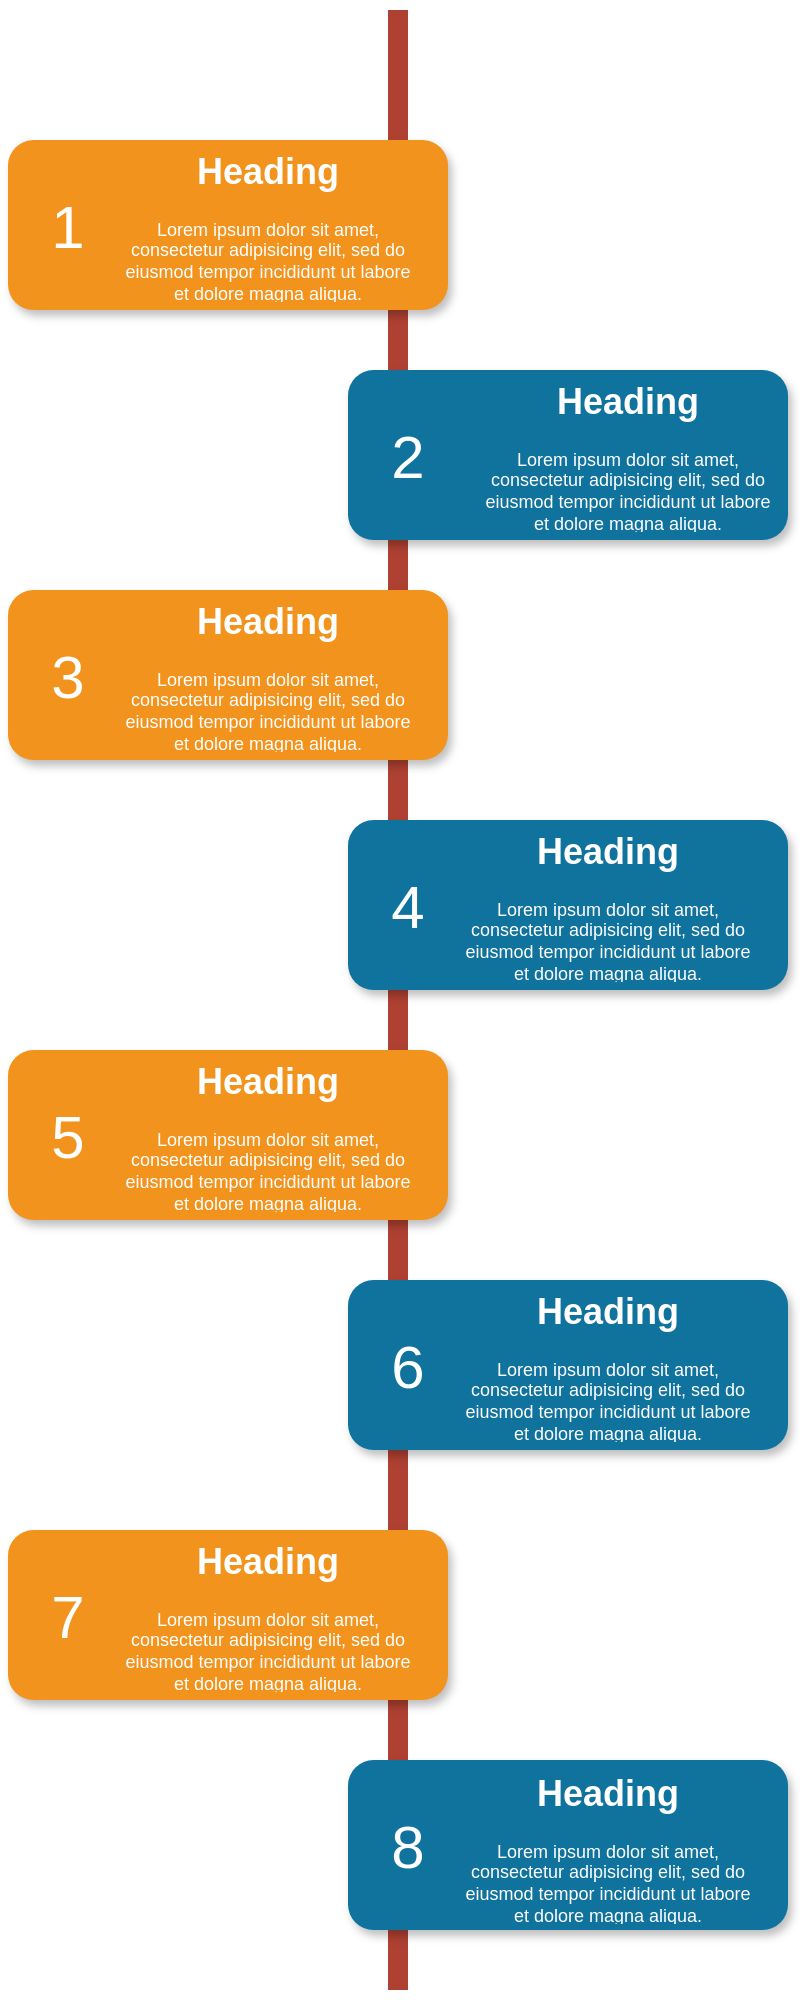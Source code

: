 <mxfile version="20.0.3" type="github" pages="2">
  <diagram id="hvnbycpErKgsuc5wg75p" name="Page-1">
    <mxGraphModel dx="1198" dy="727" grid="1" gridSize="10" guides="1" tooltips="1" connect="1" arrows="1" fold="1" page="1" pageScale="1" pageWidth="850" pageHeight="1100" math="0" shadow="0">
      <root>
        <mxCell id="0" />
        <mxCell id="1" parent="0" />
        <mxCell id="R9oLo-mkkq91ETubRvnD-2" value="" style="line;strokeWidth=10;direction=south;html=1;fillColor=none;fontSize=13;fontColor=#000000;align=center;strokeColor=#AE4132;" vertex="1" parent="1">
          <mxGeometry x="620" y="260" width="10" height="990" as="geometry" />
        </mxCell>
        <mxCell id="R9oLo-mkkq91ETubRvnD-3" value="" style="rounded=1;whiteSpace=wrap;html=1;strokeColor=none;strokeWidth=1;fillColor=#F2931E;fontSize=13;fontColor=#FFFFFF;align=center;gradientColor=none;gradientDirection=east;verticalAlign=top;shadow=1;" vertex="1" parent="1">
          <mxGeometry x="430" y="325" width="220" height="85" as="geometry" />
        </mxCell>
        <mxCell id="R9oLo-mkkq91ETubRvnD-4" value="1" style="text;html=1;strokeColor=none;fillColor=none;align=center;verticalAlign=middle;whiteSpace=wrap;fontSize=30;fontColor=#FFFFFF;" vertex="1" parent="1">
          <mxGeometry x="440" y="358" width="40" height="20" as="geometry" />
        </mxCell>
        <mxCell id="R9oLo-mkkq91ETubRvnD-5" value="" style="rounded=1;whiteSpace=wrap;html=1;strokeColor=none;strokeWidth=1;fillColor=#10739E;fontSize=13;fontColor=#FFFFFF;align=center;gradientColor=none;gradientDirection=east;verticalAlign=top;shadow=1;" vertex="1" parent="1">
          <mxGeometry x="600" y="440" width="220" height="85" as="geometry" />
        </mxCell>
        <mxCell id="R9oLo-mkkq91ETubRvnD-6" value="2" style="text;html=1;strokeColor=none;fillColor=none;align=center;verticalAlign=middle;whiteSpace=wrap;fontSize=30;fontColor=#FFFFFF;" vertex="1" parent="1">
          <mxGeometry x="610" y="473" width="40" height="20" as="geometry" />
        </mxCell>
        <mxCell id="R9oLo-mkkq91ETubRvnD-7" value="" style="rounded=1;whiteSpace=wrap;html=1;strokeColor=none;strokeWidth=1;fillColor=#F2931E;fontSize=13;fontColor=#FFFFFF;align=center;gradientColor=none;gradientDirection=east;verticalAlign=top;shadow=1;" vertex="1" parent="1">
          <mxGeometry x="430" y="550" width="220" height="85" as="geometry" />
        </mxCell>
        <mxCell id="R9oLo-mkkq91ETubRvnD-8" value="3" style="text;html=1;strokeColor=none;fillColor=none;align=center;verticalAlign=middle;whiteSpace=wrap;fontSize=30;fontColor=#FFFFFF;" vertex="1" parent="1">
          <mxGeometry x="440" y="583" width="40" height="20" as="geometry" />
        </mxCell>
        <mxCell id="R9oLo-mkkq91ETubRvnD-9" value="" style="rounded=1;whiteSpace=wrap;html=1;strokeColor=none;strokeWidth=1;fillColor=#10739E;fontSize=13;fontColor=#FFFFFF;align=center;gradientColor=none;gradientDirection=east;verticalAlign=top;shadow=1;" vertex="1" parent="1">
          <mxGeometry x="600" y="665" width="220" height="85" as="geometry" />
        </mxCell>
        <mxCell id="R9oLo-mkkq91ETubRvnD-10" value="4" style="text;html=1;strokeColor=none;fillColor=none;align=center;verticalAlign=middle;whiteSpace=wrap;fontSize=30;fontColor=#FFFFFF;" vertex="1" parent="1">
          <mxGeometry x="610" y="698" width="40" height="20" as="geometry" />
        </mxCell>
        <mxCell id="R9oLo-mkkq91ETubRvnD-11" value="" style="rounded=1;whiteSpace=wrap;html=1;strokeColor=none;strokeWidth=1;fillColor=#F2931E;fontSize=13;fontColor=#FFFFFF;align=center;gradientColor=none;gradientDirection=east;verticalAlign=top;shadow=1;" vertex="1" parent="1">
          <mxGeometry x="430" y="780" width="220" height="85" as="geometry" />
        </mxCell>
        <mxCell id="R9oLo-mkkq91ETubRvnD-12" value="5" style="text;html=1;strokeColor=none;fillColor=none;align=center;verticalAlign=middle;whiteSpace=wrap;fontSize=30;fontColor=#FFFFFF;" vertex="1" parent="1">
          <mxGeometry x="440" y="813" width="40" height="20" as="geometry" />
        </mxCell>
        <mxCell id="R9oLo-mkkq91ETubRvnD-13" value="" style="rounded=1;whiteSpace=wrap;html=1;strokeColor=none;strokeWidth=1;fillColor=#10739E;fontSize=13;fontColor=#FFFFFF;align=center;gradientColor=none;gradientDirection=east;verticalAlign=top;shadow=1;" vertex="1" parent="1">
          <mxGeometry x="600" y="895" width="220" height="85" as="geometry" />
        </mxCell>
        <mxCell id="R9oLo-mkkq91ETubRvnD-14" value="6" style="text;html=1;strokeColor=none;fillColor=none;align=center;verticalAlign=middle;whiteSpace=wrap;fontSize=30;fontColor=#FFFFFF;" vertex="1" parent="1">
          <mxGeometry x="610" y="928" width="40" height="20" as="geometry" />
        </mxCell>
        <mxCell id="R9oLo-mkkq91ETubRvnD-15" value="" style="rounded=1;whiteSpace=wrap;html=1;strokeColor=none;strokeWidth=1;fillColor=#F2931E;fontSize=13;fontColor=#FFFFFF;align=center;gradientColor=none;gradientDirection=east;verticalAlign=top;shadow=1;" vertex="1" parent="1">
          <mxGeometry x="430" y="1020" width="220" height="85" as="geometry" />
        </mxCell>
        <mxCell id="R9oLo-mkkq91ETubRvnD-16" value="7" style="text;html=1;strokeColor=none;fillColor=none;align=center;verticalAlign=middle;whiteSpace=wrap;fontSize=30;fontColor=#FFFFFF;" vertex="1" parent="1">
          <mxGeometry x="440" y="1053" width="40" height="20" as="geometry" />
        </mxCell>
        <mxCell id="R9oLo-mkkq91ETubRvnD-17" value="" style="rounded=1;whiteSpace=wrap;html=1;strokeColor=none;strokeWidth=1;fillColor=#10739E;fontSize=13;fontColor=#FFFFFF;align=center;gradientColor=none;gradientDirection=east;verticalAlign=top;shadow=1;" vertex="1" parent="1">
          <mxGeometry x="600" y="1135" width="220" height="85" as="geometry" />
        </mxCell>
        <mxCell id="R9oLo-mkkq91ETubRvnD-18" value="8" style="text;html=1;strokeColor=none;fillColor=none;align=center;verticalAlign=middle;whiteSpace=wrap;fontSize=30;fontColor=#FFFFFF;" vertex="1" parent="1">
          <mxGeometry x="610" y="1168" width="40" height="20" as="geometry" />
        </mxCell>
        <mxCell id="R9oLo-mkkq91ETubRvnD-19" value="&lt;h1&gt;Heading&lt;/h1&gt;&lt;p&gt;Lorem ipsum dolor sit amet, consectetur adipisicing elit, sed do eiusmod tempor incididunt ut labore et dolore magna aliqua.&lt;/p&gt;" style="text;html=1;spacing=5;spacingTop=-20;whiteSpace=wrap;overflow=hidden;strokeColor=none;strokeWidth=4;fillColor=none;gradientColor=#007FFF;fontSize=9;fontColor=#FFFFFF;align=center;" vertex="1" parent="1">
          <mxGeometry x="480" y="329" width="160" height="77" as="geometry" />
        </mxCell>
        <mxCell id="R9oLo-mkkq91ETubRvnD-20" value="&lt;h1&gt;Heading&lt;/h1&gt;&lt;p&gt;Lorem ipsum dolor sit amet, consectetur adipisicing elit, sed do eiusmod tempor incididunt ut labore et dolore magna aliqua.&lt;/p&gt;" style="text;html=1;spacing=5;spacingTop=-20;whiteSpace=wrap;overflow=hidden;strokeColor=none;strokeWidth=4;fillColor=none;gradientColor=#007FFF;fontSize=9;fontColor=#FFFFFF;align=center;" vertex="1" parent="1">
          <mxGeometry x="660" y="444" width="160" height="77" as="geometry" />
        </mxCell>
        <mxCell id="R9oLo-mkkq91ETubRvnD-21" value="&lt;h1&gt;Heading&lt;/h1&gt;&lt;p&gt;Lorem ipsum dolor sit amet, consectetur adipisicing elit, sed do eiusmod tempor incididunt ut labore et dolore magna aliqua.&lt;/p&gt;" style="text;html=1;spacing=5;spacingTop=-20;whiteSpace=wrap;overflow=hidden;strokeColor=none;strokeWidth=4;fillColor=none;gradientColor=#007FFF;fontSize=9;fontColor=#FFFFFF;align=center;" vertex="1" parent="1">
          <mxGeometry x="480" y="554" width="160" height="77" as="geometry" />
        </mxCell>
        <mxCell id="R9oLo-mkkq91ETubRvnD-22" value="&lt;h1&gt;Heading&lt;/h1&gt;&lt;p&gt;Lorem ipsum dolor sit amet, consectetur adipisicing elit, sed do eiusmod tempor incididunt ut labore et dolore magna aliqua.&lt;/p&gt;" style="text;html=1;spacing=5;spacingTop=-20;whiteSpace=wrap;overflow=hidden;strokeColor=none;strokeWidth=4;fillColor=none;gradientColor=#007FFF;fontSize=9;fontColor=#FFFFFF;align=center;" vertex="1" parent="1">
          <mxGeometry x="650" y="669" width="160" height="77" as="geometry" />
        </mxCell>
        <mxCell id="R9oLo-mkkq91ETubRvnD-23" value="&lt;h1&gt;Heading&lt;/h1&gt;&lt;p&gt;Lorem ipsum dolor sit amet, consectetur adipisicing elit, sed do eiusmod tempor incididunt ut labore et dolore magna aliqua.&lt;/p&gt;" style="text;html=1;spacing=5;spacingTop=-20;whiteSpace=wrap;overflow=hidden;strokeColor=none;strokeWidth=4;fillColor=none;gradientColor=#007FFF;fontSize=9;fontColor=#FFFFFF;align=center;" vertex="1" parent="1">
          <mxGeometry x="480" y="784" width="160" height="77" as="geometry" />
        </mxCell>
        <mxCell id="R9oLo-mkkq91ETubRvnD-24" value="&lt;h1&gt;Heading&lt;/h1&gt;&lt;p&gt;Lorem ipsum dolor sit amet, consectetur adipisicing elit, sed do eiusmod tempor incididunt ut labore et dolore magna aliqua.&lt;/p&gt;" style="text;html=1;spacing=5;spacingTop=-20;whiteSpace=wrap;overflow=hidden;strokeColor=none;strokeWidth=4;fillColor=none;gradientColor=#007FFF;fontSize=9;fontColor=#FFFFFF;align=center;" vertex="1" parent="1">
          <mxGeometry x="650" y="899" width="160" height="77" as="geometry" />
        </mxCell>
        <mxCell id="R9oLo-mkkq91ETubRvnD-25" value="&lt;h1&gt;Heading&lt;/h1&gt;&lt;p&gt;Lorem ipsum dolor sit amet, consectetur adipisicing elit, sed do eiusmod tempor incididunt ut labore et dolore magna aliqua.&lt;/p&gt;" style="text;html=1;spacing=5;spacingTop=-20;whiteSpace=wrap;overflow=hidden;strokeColor=none;strokeWidth=4;fillColor=none;gradientColor=#007FFF;fontSize=9;fontColor=#FFFFFF;align=center;" vertex="1" parent="1">
          <mxGeometry x="480" y="1024" width="160" height="77" as="geometry" />
        </mxCell>
        <mxCell id="R9oLo-mkkq91ETubRvnD-26" value="&lt;h1&gt;Heading&lt;/h1&gt;&lt;p&gt;Lorem ipsum dolor sit amet, consectetur adipisicing elit, sed do eiusmod tempor incididunt ut labore et dolore magna aliqua.&lt;/p&gt;" style="text;html=1;spacing=5;spacingTop=-20;whiteSpace=wrap;overflow=hidden;strokeColor=none;strokeWidth=4;fillColor=none;gradientColor=#007FFF;fontSize=9;fontColor=#FFFFFF;align=center;" vertex="1" parent="1">
          <mxGeometry x="650" y="1140" width="160" height="77" as="geometry" />
        </mxCell>
      </root>
    </mxGraphModel>
  </diagram>
  <diagram id="3av9AmncDDi42UuAQdcK" name="Page-2">
    <mxGraphModel dx="2628" dy="1955" grid="1" gridSize="10" guides="1" tooltips="1" connect="1" arrows="1" fold="1" page="1" pageScale="1" pageWidth="850" pageHeight="1100" math="0" shadow="0">
      <root>
        <mxCell id="0" />
        <mxCell id="1" parent="0" />
        <mxCell id="nfirUbUoAYjW5tZPSxkn-1" value="" style="line;strokeWidth=2;html=1;fillColor=none;fontSize=28;fontColor=#004D99;strokeColor=#004D99;sketch=0;shadow=0;" vertex="1" parent="1">
          <mxGeometry x="-170" y="170" width="1570" height="10" as="geometry" />
        </mxCell>
        <mxCell id="nfirUbUoAYjW5tZPSxkn-2" value="Stage 1" style="shape=offPageConnector;whiteSpace=wrap;html=1;fillColor=#0075E8;fontSize=15;fontColor=#FFFFFF;size=0.509;verticalAlign=top;strokeColor=none;" vertex="1" parent="1">
          <mxGeometry x="-153" y="110" width="160" height="40" as="geometry" />
        </mxCell>
        <mxCell id="nfirUbUoAYjW5tZPSxkn-3" value="&lt;span&gt;Stage 2&lt;br&gt;&lt;/span&gt;" style="shape=offPageConnector;whiteSpace=wrap;html=1;fillColor=#0075E8;fontSize=15;fontColor=#FFFFFF;size=0.509;verticalAlign=top;strokeColor=none;" vertex="1" parent="1">
          <mxGeometry x="74" y="110" width="160" height="40" as="geometry" />
        </mxCell>
        <mxCell id="nfirUbUoAYjW5tZPSxkn-6" value="" style="ellipse;whiteSpace=wrap;html=1;fillColor=#61BAFF;fontSize=28;fontColor=#004D99;strokeWidth=3;strokeColor=#004D99;" vertex="1" parent="1">
          <mxGeometry x="-83" y="165" width="20" height="20" as="geometry" />
        </mxCell>
        <mxCell id="nfirUbUoAYjW5tZPSxkn-7" value="" style="ellipse;whiteSpace=wrap;html=1;fillColor=#61BAFF;fontSize=28;fontColor=#004D99;strokeWidth=3;strokeColor=#004D99;" vertex="1" parent="1">
          <mxGeometry x="144" y="165" width="20" height="20" as="geometry" />
        </mxCell>
        <mxCell id="nfirUbUoAYjW5tZPSxkn-10" value="&lt;h1&gt;バルク製造&lt;br&gt;&lt;/h1&gt;&lt;p&gt;滅菌滅菌パウチに封緘するまでを製造 @高崎&lt;br&gt;&lt;/p&gt;" style="text;html=1;spacing=5;spacingTop=-20;whiteSpace=wrap;overflow=hidden;strokeColor=none;strokeWidth=3;fillColor=#E6E6E6;fontSize=13;fontColor=#000000;align=center;rounded=1;" vertex="1" parent="1">
          <mxGeometry x="-180" y="200" width="215" height="120" as="geometry" />
        </mxCell>
        <mxCell id="nfirUbUoAYjW5tZPSxkn-14" value="&lt;h1&gt;滅菌&lt;/h1&gt;&lt;div&gt;バルク製品の滅菌&lt;/div&gt;&lt;div&gt;＠ジャパンガス&lt;br&gt;&lt;/div&gt;" style="text;html=1;spacing=5;spacingTop=-20;whiteSpace=wrap;overflow=hidden;strokeColor=none;strokeWidth=3;fillColor=#E6E6E6;fontSize=13;fontColor=#000000;align=center;rounded=1;" vertex="1" parent="1">
          <mxGeometry x="46.5" y="200" width="215" height="120" as="geometry" />
        </mxCell>
        <mxCell id="nfirUbUoAYjW5tZPSxkn-18" value="Raw Data" style="shape=document;whiteSpace=wrap;html=1;boundedLbl=1;fontFamily=Montserrat;fontSource=https%3A%2F%2Ffonts.googleapis.com%2Fcss%3Ffamily%3DMontserrat;fontSize=16;" vertex="1" parent="1">
          <mxGeometry x="-180" y="330" width="120" height="50" as="geometry" />
        </mxCell>
        <mxCell id="nfirUbUoAYjW5tZPSxkn-19" value="Raw Data" style="shape=document;whiteSpace=wrap;html=1;boundedLbl=1;fontFamily=Montserrat;fontSource=https%3A%2F%2Ffonts.googleapis.com%2Fcss%3Ffamily%3DMontserrat;fontSize=16;" vertex="1" parent="1">
          <mxGeometry x="46.5" y="330" width="120" height="50" as="geometry" />
        </mxCell>
        <mxCell id="nfirUbUoAYjW5tZPSxkn-25" value="" style="ellipse;whiteSpace=wrap;html=1;fillColor=#61BAFF;fontSize=28;fontColor=#004D99;strokeWidth=3;strokeColor=#004D99;" vertex="1" parent="1">
          <mxGeometry x="374.5" y="165" width="20" height="20" as="geometry" />
        </mxCell>
        <mxCell id="nfirUbUoAYjW5tZPSxkn-26" value="&lt;h1&gt;アルミ包装&lt;br&gt;&lt;/h1&gt;&lt;div&gt;タイベックをさらにアルミ包装&lt;/div&gt;&lt;div&gt;＠晴海&lt;br&gt;&lt;/div&gt;" style="text;html=1;spacing=5;spacingTop=-20;whiteSpace=wrap;overflow=hidden;strokeColor=none;strokeWidth=3;fillColor=#E6E6E6;fontSize=13;fontColor=#000000;align=center;rounded=1;" vertex="1" parent="1">
          <mxGeometry x="277" y="200" width="215" height="120" as="geometry" />
        </mxCell>
        <mxCell id="nfirUbUoAYjW5tZPSxkn-27" value="Raw Data" style="shape=document;whiteSpace=wrap;html=1;boundedLbl=1;fontFamily=Montserrat;fontSource=https%3A%2F%2Ffonts.googleapis.com%2Fcss%3Ffamily%3DMontserrat;fontSize=16;" vertex="1" parent="1">
          <mxGeometry x="277" y="330" width="120" height="50" as="geometry" />
        </mxCell>
        <mxCell id="nfirUbUoAYjW5tZPSxkn-39" value="Stage 3" style="shape=offPageConnector;whiteSpace=wrap;html=1;fillColor=#0075E8;fontSize=15;fontColor=#FFFFFF;size=0.509;verticalAlign=top;strokeColor=none;" vertex="1" parent="1">
          <mxGeometry x="304.5" y="110" width="160" height="40" as="geometry" />
        </mxCell>
        <mxCell id="nfirUbUoAYjW5tZPSxkn-41" value="" style="ellipse;whiteSpace=wrap;html=1;fillColor=#61BAFF;fontSize=28;fontColor=#004D99;strokeWidth=3;strokeColor=#004D99;" vertex="1" parent="1">
          <mxGeometry x="605" y="165" width="20" height="20" as="geometry" />
        </mxCell>
        <mxCell id="nfirUbUoAYjW5tZPSxkn-42" value="&lt;h1&gt;品質試験&lt;br&gt;&lt;/h1&gt;&lt;div&gt;製品試験&lt;/div&gt;&lt;div&gt;＠東レリサーチセンター&lt;/div&gt;&lt;div&gt;@秦野研&lt;br&gt;&lt;/div&gt;" style="text;html=1;spacing=5;spacingTop=-20;whiteSpace=wrap;overflow=hidden;strokeColor=none;strokeWidth=3;fillColor=#E6E6E6;fontSize=13;fontColor=#000000;align=center;rounded=1;" vertex="1" parent="1">
          <mxGeometry x="507.5" y="200" width="215" height="120" as="geometry" />
        </mxCell>
        <mxCell id="nfirUbUoAYjW5tZPSxkn-43" value="Raw Data" style="shape=document;whiteSpace=wrap;html=1;boundedLbl=1;fontFamily=Montserrat;fontSource=https%3A%2F%2Ffonts.googleapis.com%2Fcss%3Ffamily%3DMontserrat;fontSize=16;" vertex="1" parent="1">
          <mxGeometry x="507.5" y="330" width="120" height="50" as="geometry" />
        </mxCell>
        <mxCell id="nfirUbUoAYjW5tZPSxkn-44" value="Stage 4" style="shape=offPageConnector;whiteSpace=wrap;html=1;fillColor=#0075E8;fontSize=15;fontColor=#FFFFFF;size=0.509;verticalAlign=top;strokeColor=none;" vertex="1" parent="1">
          <mxGeometry x="535" y="110" width="160" height="40" as="geometry" />
        </mxCell>
        <mxCell id="nfirUbUoAYjW5tZPSxkn-45" value="バルク製造と滅菌のデータを利用して、製造所からの出荷判定を作成する。by R&amp;amp;D" style="whiteSpace=wrap;html=1;shape=mxgraph.basic.roundRectCallout;dx=25;dy=16;size=5;boundedLbl=1;shadow=0;sketch=0;fontFamily=Montserrat;fontSource=https%3A%2F%2Ffonts.googleapis.com%2Fcss%3Ffamily%3DMontserrat;fontSize=16;" vertex="1" parent="1">
          <mxGeometry x="690" y="-20" width="220" height="120" as="geometry" />
        </mxCell>
        <mxCell id="nfirUbUoAYjW5tZPSxkn-46" value="① &lt;font data-font-src=&quot;https://fonts.googleapis.com/css?family=Montserrat&quot; style=&quot;font-size: 16px;&quot; face=&quot;Montserrat&quot;&gt;COA &lt;br&gt;&lt;/font&gt;" style="shape=document;whiteSpace=wrap;html=1;boundedLbl=1;fontFamily=Montserrat;fontSource=https%3A%2F%2Ffonts.googleapis.com%2Fcss%3Ffamily%3DMontserrat;fontSize=16;" vertex="1" parent="1">
          <mxGeometry x="840" y="-50" width="120" height="50" as="geometry" />
        </mxCell>
        <mxCell id="nfirUbUoAYjW5tZPSxkn-47" value="&lt;div&gt;①と②のCOAを合わせて、&lt;/div&gt;&lt;div&gt;治験品の出荷判定を行う。&lt;/div&gt;&lt;div&gt;by QA&lt;br&gt;&lt;/div&gt;" style="whiteSpace=wrap;html=1;shape=mxgraph.basic.roundRectCallout;dx=25;dy=16;size=5;boundedLbl=1;shadow=0;sketch=0;fontFamily=Montserrat;fontSource=https%3A%2F%2Ffonts.googleapis.com%2Fcss%3Ffamily%3DMontserrat;fontSize=16;" vertex="1" parent="1">
          <mxGeometry x="1040" y="-20" width="220" height="120" as="geometry" />
        </mxCell>
        <mxCell id="nfirUbUoAYjW5tZPSxkn-8" value="" style="ellipse;whiteSpace=wrap;html=1;fillColor=#61BAFF;fontSize=28;fontColor=#004D99;strokeWidth=3;strokeColor=#004D99;" vertex="1" parent="1">
          <mxGeometry x="838" y="165" width="20" height="20" as="geometry" />
        </mxCell>
        <mxCell id="nfirUbUoAYjW5tZPSxkn-9" value="" style="ellipse;whiteSpace=wrap;html=1;fillColor=#61BAFF;fontSize=28;fontColor=#004D99;strokeWidth=3;strokeColor=#004D99;" vertex="1" parent="1">
          <mxGeometry x="1065" y="165" width="20" height="20" as="geometry" />
        </mxCell>
        <mxCell id="nfirUbUoAYjW5tZPSxkn-12" value="&lt;h1&gt;シロバコ包装&lt;br&gt;&lt;/h1&gt;&lt;p&gt;晴海にてシロバコへ封緘&lt;/p&gt;&lt;p&gt;ついでに輸送箱への箱詰めも&lt;br&gt;&lt;/p&gt;" style="text;html=1;spacing=5;spacingTop=-20;whiteSpace=wrap;overflow=hidden;strokeColor=none;strokeWidth=3;fillColor=#E6E6E6;fontSize=13;fontColor=#000000;align=center;rounded=1;" vertex="1" parent="1">
          <mxGeometry x="740" y="200" width="215" height="120" as="geometry" />
        </mxCell>
        <mxCell id="nfirUbUoAYjW5tZPSxkn-15" value="&lt;span&gt;Stage 5&lt;br&gt;&lt;/span&gt;" style="shape=offPageConnector;whiteSpace=wrap;html=1;fillColor=#0075E8;fontSize=15;fontColor=#FFFFFF;size=0.509;verticalAlign=top;strokeColor=none;" vertex="1" parent="1">
          <mxGeometry x="768" y="110" width="160" height="40" as="geometry" />
        </mxCell>
        <mxCell id="nfirUbUoAYjW5tZPSxkn-16" value="Stage 6" style="shape=offPageConnector;whiteSpace=wrap;html=1;fillColor=#0075E8;fontSize=15;fontColor=#FFFFFF;size=0.509;verticalAlign=top;strokeColor=none;" vertex="1" parent="1">
          <mxGeometry x="995" y="110" width="160" height="40" as="geometry" />
        </mxCell>
        <mxCell id="nfirUbUoAYjW5tZPSxkn-17" value="&lt;h1&gt;出荷判定&lt;br&gt;&lt;/h1&gt;QAにて臨床試験品の出荷判定" style="text;html=1;spacing=5;spacingTop=-20;whiteSpace=wrap;overflow=hidden;strokeColor=none;strokeWidth=3;fillColor=#E6E6E6;fontSize=13;fontColor=#000000;align=center;rounded=1;" vertex="1" parent="1">
          <mxGeometry x="967.5" y="200" width="215" height="120" as="geometry" />
        </mxCell>
        <mxCell id="nfirUbUoAYjW5tZPSxkn-20" value="&lt;font data-font-src=&quot;https://fonts.googleapis.com/css?family=Montserrat&quot; style=&quot;font-size: 16px;&quot; face=&quot;Montserrat&quot;&gt;② COA &lt;br&gt;&lt;/font&gt;" style="shape=document;whiteSpace=wrap;html=1;boundedLbl=1;fontFamily=Montserrat;fontSource=https%3A%2F%2Ffonts.googleapis.com%2Fcss%3Ffamily%3DMontserrat;fontSize=16;" vertex="1" parent="1">
          <mxGeometry x="745" y="330" width="120" height="50" as="geometry" />
        </mxCell>
        <mxCell id="nfirUbUoAYjW5tZPSxkn-22" value="COC" style="shape=document;whiteSpace=wrap;html=1;boundedLbl=1;fontFamily=Montserrat;fontSource=https%3A%2F%2Ffonts.googleapis.com%2Fcss%3Ffamily%3DMontserrat;fontSize=16;" vertex="1" parent="1">
          <mxGeometry x="967.5" y="330" width="127.5" height="50" as="geometry" />
        </mxCell>
        <mxCell id="nfirUbUoAYjW5tZPSxkn-48" value="&lt;font data-font-src=&quot;https://fonts.googleapis.com/css?family=Montserrat&quot; style=&quot;font-size: 16px;&quot; face=&quot;Montserrat&quot;&gt;② COA &lt;br&gt;&lt;/font&gt;" style="shape=document;whiteSpace=wrap;html=1;boundedLbl=1;fontFamily=Montserrat;fontSource=https%3A%2F%2Ffonts.googleapis.com%2Fcss%3Ffamily%3DMontserrat;fontSize=16;" vertex="1" parent="1">
          <mxGeometry x="1230" y="-50" width="120" height="50" as="geometry" />
        </mxCell>
      </root>
    </mxGraphModel>
  </diagram>
</mxfile>
